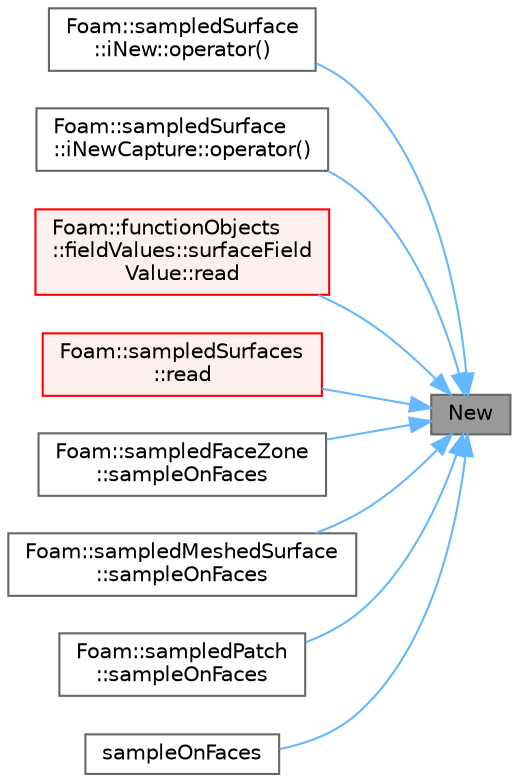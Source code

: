 digraph "New"
{
 // LATEX_PDF_SIZE
  bgcolor="transparent";
  edge [fontname=Helvetica,fontsize=10,labelfontname=Helvetica,labelfontsize=10];
  node [fontname=Helvetica,fontsize=10,shape=box,height=0.2,width=0.4];
  rankdir="RL";
  Node1 [id="Node000001",label="New",height=0.2,width=0.4,color="gray40", fillcolor="grey60", style="filled", fontcolor="black",tooltip=" "];
  Node1 -> Node2 [id="edge1_Node000001_Node000002",dir="back",color="steelblue1",style="solid",tooltip=" "];
  Node2 [id="Node000002",label="Foam::sampledSurface\l::iNew::operator()",height=0.2,width=0.4,color="grey40", fillcolor="white", style="filled",URL="$classFoam_1_1sampledSurface_1_1iNew.html#ae9748f72ed9006f7d575302feaf233a0",tooltip=" "];
  Node1 -> Node3 [id="edge2_Node000001_Node000003",dir="back",color="steelblue1",style="solid",tooltip=" "];
  Node3 [id="Node000003",label="Foam::sampledSurface\l::iNewCapture::operator()",height=0.2,width=0.4,color="grey40", fillcolor="white", style="filled",URL="$classFoam_1_1sampledSurface_1_1iNewCapture.html#ae9748f72ed9006f7d575302feaf233a0",tooltip=" "];
  Node1 -> Node4 [id="edge3_Node000001_Node000004",dir="back",color="steelblue1",style="solid",tooltip=" "];
  Node4 [id="Node000004",label="Foam::functionObjects\l::fieldValues::surfaceField\lValue::read",height=0.2,width=0.4,color="red", fillcolor="#FFF0F0", style="filled",URL="$classFoam_1_1functionObjects_1_1fieldValues_1_1surfaceFieldValue.html#a6ce0c64db98eb6144d363dbfc86104eb",tooltip=" "];
  Node1 -> Node7 [id="edge4_Node000001_Node000007",dir="back",color="steelblue1",style="solid",tooltip=" "];
  Node7 [id="Node000007",label="Foam::sampledSurfaces\l::read",height=0.2,width=0.4,color="red", fillcolor="#FFF0F0", style="filled",URL="$classFoam_1_1sampledSurfaces.html#a6ce0c64db98eb6144d363dbfc86104eb",tooltip=" "];
  Node1 -> Node10 [id="edge5_Node000001_Node000010",dir="back",color="steelblue1",style="solid",tooltip=" "];
  Node10 [id="Node000010",label="Foam::sampledFaceZone\l::sampleOnFaces",height=0.2,width=0.4,color="grey40", fillcolor="white", style="filled",URL="$classFoam_1_1sampledFaceZone.html#a9929d343aebc5d8d33d87d5fa1d4fe5a",tooltip=" "];
  Node1 -> Node11 [id="edge6_Node000001_Node000011",dir="back",color="steelblue1",style="solid",tooltip=" "];
  Node11 [id="Node000011",label="Foam::sampledMeshedSurface\l::sampleOnFaces",height=0.2,width=0.4,color="grey40", fillcolor="white", style="filled",URL="$classFoam_1_1sampledMeshedSurface.html#a9929d343aebc5d8d33d87d5fa1d4fe5a",tooltip=" "];
  Node1 -> Node12 [id="edge7_Node000001_Node000012",dir="back",color="steelblue1",style="solid",tooltip=" "];
  Node12 [id="Node000012",label="Foam::sampledPatch\l::sampleOnFaces",height=0.2,width=0.4,color="grey40", fillcolor="white", style="filled",URL="$classFoam_1_1sampledPatch.html#a9929d343aebc5d8d33d87d5fa1d4fe5a",tooltip=" "];
  Node1 -> Node13 [id="edge8_Node000001_Node000013",dir="back",color="steelblue1",style="solid",tooltip=" "];
  Node13 [id="Node000013",label="sampleOnFaces",height=0.2,width=0.4,color="grey40", fillcolor="white", style="filled",URL="$classFoam_1_1sampledSurface.html#a34ef5cff2fe609132308c050a65e53aa",tooltip=" "];
}
